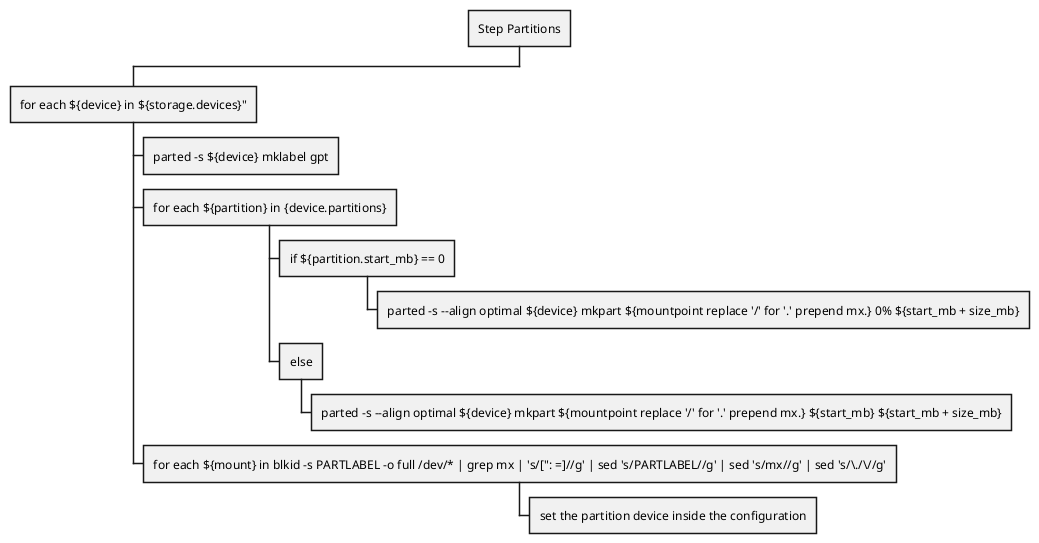 @startwbs
* Step Partitions
** for each ${device} in ${storage.devices}"
*** parted -s ${device} mklabel gpt
*** for each ${partition} in {device.partitions}
**** if ${partition.start_mb} == 0
***** parted -s --align optimal ${device} mkpart ${mountpoint replace '/' for '.' prepend mx.} 0% ${start_mb + size_mb}
**** else
***** parted -s --align optimal ${device} mkpart ${mountpoint replace '/' for '.' prepend mx.} ${start_mb} ${start_mb + size_mb}
*** for each ${mount} in blkid -s PARTLABEL -o full /dev/* | grep mx | 's/[": =]~//g' | sed 's/PARTLABEL~//g' | sed 's/mx~//g' | sed 's/\./\//g'
**** set the partition device inside the configuration
@endwbs